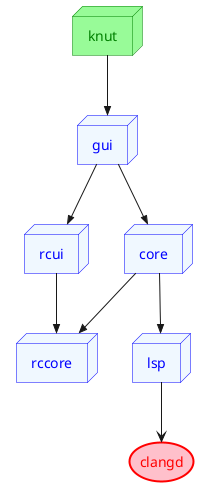 @startuml
node knut #palegreen;line:green;text:green
node gui #aliceblue;line:blue;text:blue
node rcui #aliceblue;line:blue;text:blue
node rccore #aliceblue;line:blue;text:blue
node core #aliceblue;line:blue;text:blue
node lsp #aliceblue;line:blue;text:blue
storage clangd #pink;line:red;line.bold;text:red
knut -->> gui
gui -->> rcui
gui -->> core
rcui -->> rccore
core -->> lsp
core -->> rccore
lsp --> clangd
@enduml
